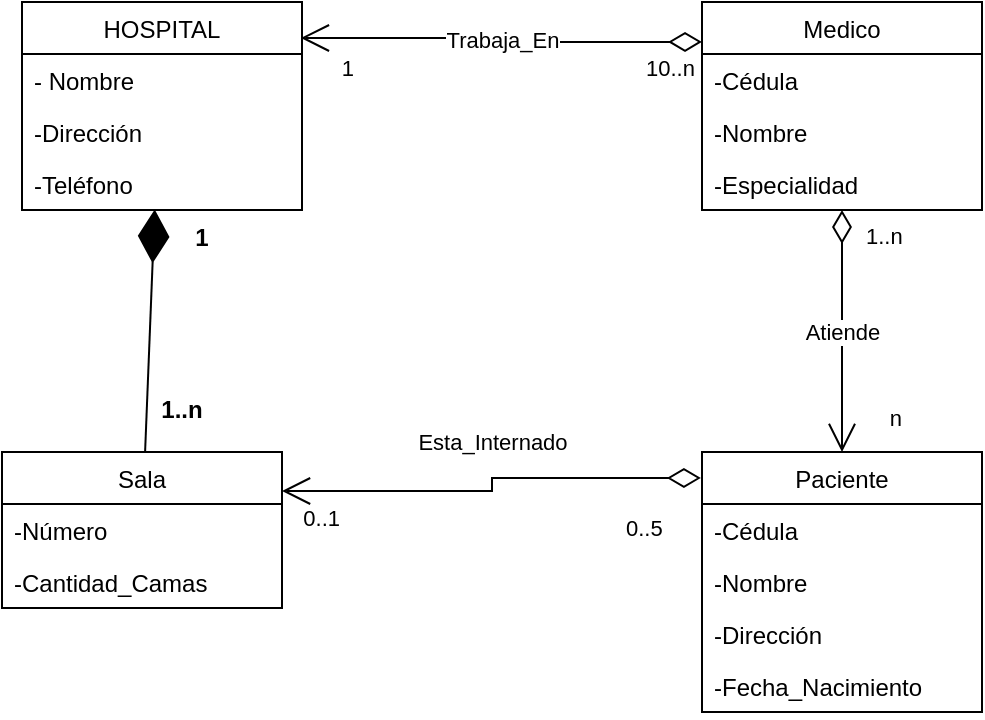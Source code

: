 <mxfile version="18.0.6" type="github">
  <diagram name="Page-1" id="929967ad-93f9-6ef4-fab6-5d389245f69c">
    <mxGraphModel dx="662" dy="312" grid="1" gridSize="10" guides="1" tooltips="1" connect="1" arrows="1" fold="1" page="1" pageScale="1.5" pageWidth="1169" pageHeight="826" background="none" math="0" shadow="0">
      <root>
        <mxCell id="0" style=";html=1;" />
        <mxCell id="1" style=";html=1;" parent="0" />
        <mxCell id="ZEjFZ3OngBHXCwOHcY4--1" value="HOSPITAL" style="swimlane;fontStyle=0;childLayout=stackLayout;horizontal=1;startSize=26;fillColor=none;horizontalStack=0;resizeParent=1;resizeParentMax=0;resizeLast=0;collapsible=1;marginBottom=0;" vertex="1" parent="1">
          <mxGeometry x="710" y="70" width="140" height="104" as="geometry">
            <mxRectangle x="770" y="140" width="90" height="26" as="alternateBounds" />
          </mxGeometry>
        </mxCell>
        <mxCell id="ZEjFZ3OngBHXCwOHcY4--2" value="- Nombre" style="text;strokeColor=none;fillColor=none;align=left;verticalAlign=top;spacingLeft=4;spacingRight=4;overflow=hidden;rotatable=0;points=[[0,0.5],[1,0.5]];portConstraint=eastwest;" vertex="1" parent="ZEjFZ3OngBHXCwOHcY4--1">
          <mxGeometry y="26" width="140" height="26" as="geometry" />
        </mxCell>
        <mxCell id="ZEjFZ3OngBHXCwOHcY4--3" value="-Dirección" style="text;strokeColor=none;fillColor=none;align=left;verticalAlign=top;spacingLeft=4;spacingRight=4;overflow=hidden;rotatable=0;points=[[0,0.5],[1,0.5]];portConstraint=eastwest;" vertex="1" parent="ZEjFZ3OngBHXCwOHcY4--1">
          <mxGeometry y="52" width="140" height="26" as="geometry" />
        </mxCell>
        <mxCell id="ZEjFZ3OngBHXCwOHcY4--4" value="-Teléfono" style="text;strokeColor=none;fillColor=none;align=left;verticalAlign=top;spacingLeft=4;spacingRight=4;overflow=hidden;rotatable=0;points=[[0,0.5],[1,0.5]];portConstraint=eastwest;" vertex="1" parent="ZEjFZ3OngBHXCwOHcY4--1">
          <mxGeometry y="78" width="140" height="26" as="geometry" />
        </mxCell>
        <mxCell id="ZEjFZ3OngBHXCwOHcY4--5" value="Medico" style="swimlane;fontStyle=0;childLayout=stackLayout;horizontal=1;startSize=26;fillColor=none;horizontalStack=0;resizeParent=1;resizeParentMax=0;resizeLast=0;collapsible=1;marginBottom=0;" vertex="1" parent="1">
          <mxGeometry x="1050" y="70" width="140" height="104" as="geometry" />
        </mxCell>
        <mxCell id="ZEjFZ3OngBHXCwOHcY4--6" value="-Cédula" style="text;strokeColor=none;fillColor=none;align=left;verticalAlign=top;spacingLeft=4;spacingRight=4;overflow=hidden;rotatable=0;points=[[0,0.5],[1,0.5]];portConstraint=eastwest;" vertex="1" parent="ZEjFZ3OngBHXCwOHcY4--5">
          <mxGeometry y="26" width="140" height="26" as="geometry" />
        </mxCell>
        <mxCell id="ZEjFZ3OngBHXCwOHcY4--7" value="-Nombre" style="text;strokeColor=none;fillColor=none;align=left;verticalAlign=top;spacingLeft=4;spacingRight=4;overflow=hidden;rotatable=0;points=[[0,0.5],[1,0.5]];portConstraint=eastwest;" vertex="1" parent="ZEjFZ3OngBHXCwOHcY4--5">
          <mxGeometry y="52" width="140" height="26" as="geometry" />
        </mxCell>
        <mxCell id="ZEjFZ3OngBHXCwOHcY4--8" value="-Especialidad" style="text;strokeColor=none;fillColor=none;align=left;verticalAlign=top;spacingLeft=4;spacingRight=4;overflow=hidden;rotatable=0;points=[[0,0.5],[1,0.5]];portConstraint=eastwest;" vertex="1" parent="ZEjFZ3OngBHXCwOHcY4--5">
          <mxGeometry y="78" width="140" height="26" as="geometry" />
        </mxCell>
        <mxCell id="ZEjFZ3OngBHXCwOHcY4--9" value="Sala" style="swimlane;fontStyle=0;childLayout=stackLayout;horizontal=1;startSize=26;fillColor=none;horizontalStack=0;resizeParent=1;resizeParentMax=0;resizeLast=0;collapsible=1;marginBottom=0;" vertex="1" parent="1">
          <mxGeometry x="700" y="295" width="140" height="78" as="geometry" />
        </mxCell>
        <mxCell id="ZEjFZ3OngBHXCwOHcY4--10" value="-Número" style="text;strokeColor=none;fillColor=none;align=left;verticalAlign=top;spacingLeft=4;spacingRight=4;overflow=hidden;rotatable=0;points=[[0,0.5],[1,0.5]];portConstraint=eastwest;" vertex="1" parent="ZEjFZ3OngBHXCwOHcY4--9">
          <mxGeometry y="26" width="140" height="26" as="geometry" />
        </mxCell>
        <mxCell id="ZEjFZ3OngBHXCwOHcY4--11" value="-Cantidad_Camas" style="text;strokeColor=none;fillColor=none;align=left;verticalAlign=top;spacingLeft=4;spacingRight=4;overflow=hidden;rotatable=0;points=[[0,0.5],[1,0.5]];portConstraint=eastwest;" vertex="1" parent="ZEjFZ3OngBHXCwOHcY4--9">
          <mxGeometry y="52" width="140" height="26" as="geometry" />
        </mxCell>
        <mxCell id="ZEjFZ3OngBHXCwOHcY4--13" value="Paciente" style="swimlane;fontStyle=0;childLayout=stackLayout;horizontal=1;startSize=26;fillColor=none;horizontalStack=0;resizeParent=1;resizeParentMax=0;resizeLast=0;collapsible=1;marginBottom=0;" vertex="1" parent="1">
          <mxGeometry x="1050" y="295" width="140" height="130" as="geometry" />
        </mxCell>
        <mxCell id="ZEjFZ3OngBHXCwOHcY4--14" value="-Cédula    " style="text;strokeColor=none;fillColor=none;align=left;verticalAlign=top;spacingLeft=4;spacingRight=4;overflow=hidden;rotatable=0;points=[[0,0.5],[1,0.5]];portConstraint=eastwest;" vertex="1" parent="ZEjFZ3OngBHXCwOHcY4--13">
          <mxGeometry y="26" width="140" height="26" as="geometry" />
        </mxCell>
        <mxCell id="ZEjFZ3OngBHXCwOHcY4--15" value="-Nombre" style="text;strokeColor=none;fillColor=none;align=left;verticalAlign=top;spacingLeft=4;spacingRight=4;overflow=hidden;rotatable=0;points=[[0,0.5],[1,0.5]];portConstraint=eastwest;" vertex="1" parent="ZEjFZ3OngBHXCwOHcY4--13">
          <mxGeometry y="52" width="140" height="26" as="geometry" />
        </mxCell>
        <mxCell id="ZEjFZ3OngBHXCwOHcY4--16" value="-Dirección" style="text;strokeColor=none;fillColor=none;align=left;verticalAlign=top;spacingLeft=4;spacingRight=4;overflow=hidden;rotatable=0;points=[[0,0.5],[1,0.5]];portConstraint=eastwest;" vertex="1" parent="ZEjFZ3OngBHXCwOHcY4--13">
          <mxGeometry y="78" width="140" height="26" as="geometry" />
        </mxCell>
        <mxCell id="ZEjFZ3OngBHXCwOHcY4--17" value="-Fecha_Nacimiento" style="text;strokeColor=none;fillColor=none;align=left;verticalAlign=top;spacingLeft=4;spacingRight=4;overflow=hidden;rotatable=0;points=[[0,0.5],[1,0.5]];portConstraint=eastwest;" vertex="1" parent="ZEjFZ3OngBHXCwOHcY4--13">
          <mxGeometry y="104" width="140" height="26" as="geometry" />
        </mxCell>
        <mxCell id="ZEjFZ3OngBHXCwOHcY4--18" value="" style="endArrow=diamondThin;endFill=1;endSize=24;html=1;rounded=0;entryX=0.474;entryY=0.989;entryDx=0;entryDy=0;entryPerimeter=0;" edge="1" parent="1" source="ZEjFZ3OngBHXCwOHcY4--9" target="ZEjFZ3OngBHXCwOHcY4--4">
          <mxGeometry width="160" relative="1" as="geometry">
            <mxPoint x="850" y="230" as="sourcePoint" />
            <mxPoint x="1010" y="230" as="targetPoint" />
          </mxGeometry>
        </mxCell>
        <mxCell id="ZEjFZ3OngBHXCwOHcY4--34" value="1" style="text;align=center;fontStyle=1;verticalAlign=middle;spacingLeft=3;spacingRight=3;strokeColor=none;rotatable=0;points=[[0,0.5],[1,0.5]];portConstraint=eastwest;" vertex="1" parent="1">
          <mxGeometry x="790" y="174" width="20" height="26" as="geometry" />
        </mxCell>
        <mxCell id="ZEjFZ3OngBHXCwOHcY4--35" value="1..n" style="text;align=center;fontStyle=1;verticalAlign=middle;spacingLeft=3;spacingRight=3;strokeColor=none;rotatable=0;points=[[0,0.5],[1,0.5]];portConstraint=eastwest;" vertex="1" parent="1">
          <mxGeometry x="780" y="260" width="20" height="26" as="geometry" />
        </mxCell>
        <mxCell id="ZEjFZ3OngBHXCwOHcY4--41" value="Trabaja_En" style="endArrow=open;html=1;endSize=12;startArrow=diamondThin;startSize=14;startFill=0;edgeStyle=orthogonalEdgeStyle;rounded=0;entryX=0.996;entryY=0.173;entryDx=0;entryDy=0;entryPerimeter=0;exitX=0;exitY=0.192;exitDx=0;exitDy=0;exitPerimeter=0;" edge="1" parent="1" source="ZEjFZ3OngBHXCwOHcY4--5" target="ZEjFZ3OngBHXCwOHcY4--1">
          <mxGeometry relative="1" as="geometry">
            <mxPoint x="860" y="230" as="sourcePoint" />
            <mxPoint x="1020" y="230" as="targetPoint" />
          </mxGeometry>
        </mxCell>
        <mxCell id="ZEjFZ3OngBHXCwOHcY4--42" value="10..n" style="edgeLabel;resizable=0;html=1;align=left;verticalAlign=top;strokeColor=#000000;" connectable="0" vertex="1" parent="ZEjFZ3OngBHXCwOHcY4--41">
          <mxGeometry x="-1" relative="1" as="geometry">
            <mxPoint x="-30" as="offset" />
          </mxGeometry>
        </mxCell>
        <mxCell id="ZEjFZ3OngBHXCwOHcY4--43" value="1" style="edgeLabel;resizable=0;html=1;align=right;verticalAlign=top;strokeColor=#000000;" connectable="0" vertex="1" parent="ZEjFZ3OngBHXCwOHcY4--41">
          <mxGeometry x="1" relative="1" as="geometry">
            <mxPoint x="27" y="2" as="offset" />
          </mxGeometry>
        </mxCell>
        <mxCell id="ZEjFZ3OngBHXCwOHcY4--44" value="Atiende" style="endArrow=open;html=1;endSize=12;startArrow=diamondThin;startSize=14;startFill=0;edgeStyle=orthogonalEdgeStyle;rounded=0;entryX=0.5;entryY=0;entryDx=0;entryDy=0;" edge="1" parent="1" source="ZEjFZ3OngBHXCwOHcY4--5" target="ZEjFZ3OngBHXCwOHcY4--13">
          <mxGeometry relative="1" as="geometry">
            <mxPoint x="860" y="230" as="sourcePoint" />
            <mxPoint x="1020" y="230" as="targetPoint" />
          </mxGeometry>
        </mxCell>
        <mxCell id="ZEjFZ3OngBHXCwOHcY4--45" value="1..n" style="edgeLabel;resizable=0;html=1;align=left;verticalAlign=top;strokeColor=#000000;" connectable="0" vertex="1" parent="ZEjFZ3OngBHXCwOHcY4--44">
          <mxGeometry x="-1" relative="1" as="geometry">
            <mxPoint x="10" as="offset" />
          </mxGeometry>
        </mxCell>
        <mxCell id="ZEjFZ3OngBHXCwOHcY4--46" value="n" style="edgeLabel;resizable=0;html=1;align=right;verticalAlign=top;strokeColor=#000000;" connectable="0" vertex="1" parent="ZEjFZ3OngBHXCwOHcY4--44">
          <mxGeometry x="1" relative="1" as="geometry">
            <mxPoint x="30" y="-30" as="offset" />
          </mxGeometry>
        </mxCell>
        <mxCell id="ZEjFZ3OngBHXCwOHcY4--50" value="Esta_Internado" style="endArrow=open;html=1;endSize=12;startArrow=diamondThin;startSize=14;startFill=0;edgeStyle=orthogonalEdgeStyle;rounded=0;entryX=1;entryY=0.25;entryDx=0;entryDy=0;exitX=-0.004;exitY=0.1;exitDx=0;exitDy=0;exitPerimeter=0;" edge="1" parent="1" source="ZEjFZ3OngBHXCwOHcY4--13" target="ZEjFZ3OngBHXCwOHcY4--9">
          <mxGeometry x="-0.033" y="-18" relative="1" as="geometry">
            <mxPoint x="860" y="350" as="sourcePoint" />
            <mxPoint x="1020" y="350" as="targetPoint" />
            <mxPoint x="18" y="-18" as="offset" />
          </mxGeometry>
        </mxCell>
        <mxCell id="ZEjFZ3OngBHXCwOHcY4--51" value="0..5" style="edgeLabel;resizable=0;html=1;align=left;verticalAlign=top;strokeColor=#000000;" connectable="0" vertex="1" parent="ZEjFZ3OngBHXCwOHcY4--50">
          <mxGeometry x="-1" relative="1" as="geometry">
            <mxPoint x="-39" y="12" as="offset" />
          </mxGeometry>
        </mxCell>
        <mxCell id="ZEjFZ3OngBHXCwOHcY4--52" value="0..1" style="edgeLabel;resizable=0;html=1;align=right;verticalAlign=top;strokeColor=#000000;" connectable="0" vertex="1" parent="ZEjFZ3OngBHXCwOHcY4--50">
          <mxGeometry x="1" relative="1" as="geometry">
            <mxPoint x="30" as="offset" />
          </mxGeometry>
        </mxCell>
      </root>
    </mxGraphModel>
  </diagram>
</mxfile>
